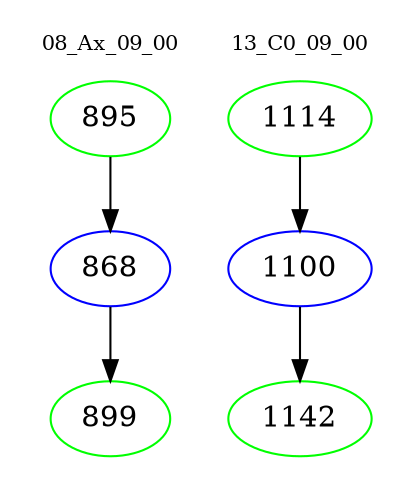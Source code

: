 digraph{
subgraph cluster_0 {
color = white
label = "08_Ax_09_00";
fontsize=10;
T0_895 [label="895", color="green"]
T0_895 -> T0_868 [color="black"]
T0_868 [label="868", color="blue"]
T0_868 -> T0_899 [color="black"]
T0_899 [label="899", color="green"]
}
subgraph cluster_1 {
color = white
label = "13_C0_09_00";
fontsize=10;
T1_1114 [label="1114", color="green"]
T1_1114 -> T1_1100 [color="black"]
T1_1100 [label="1100", color="blue"]
T1_1100 -> T1_1142 [color="black"]
T1_1142 [label="1142", color="green"]
}
}
